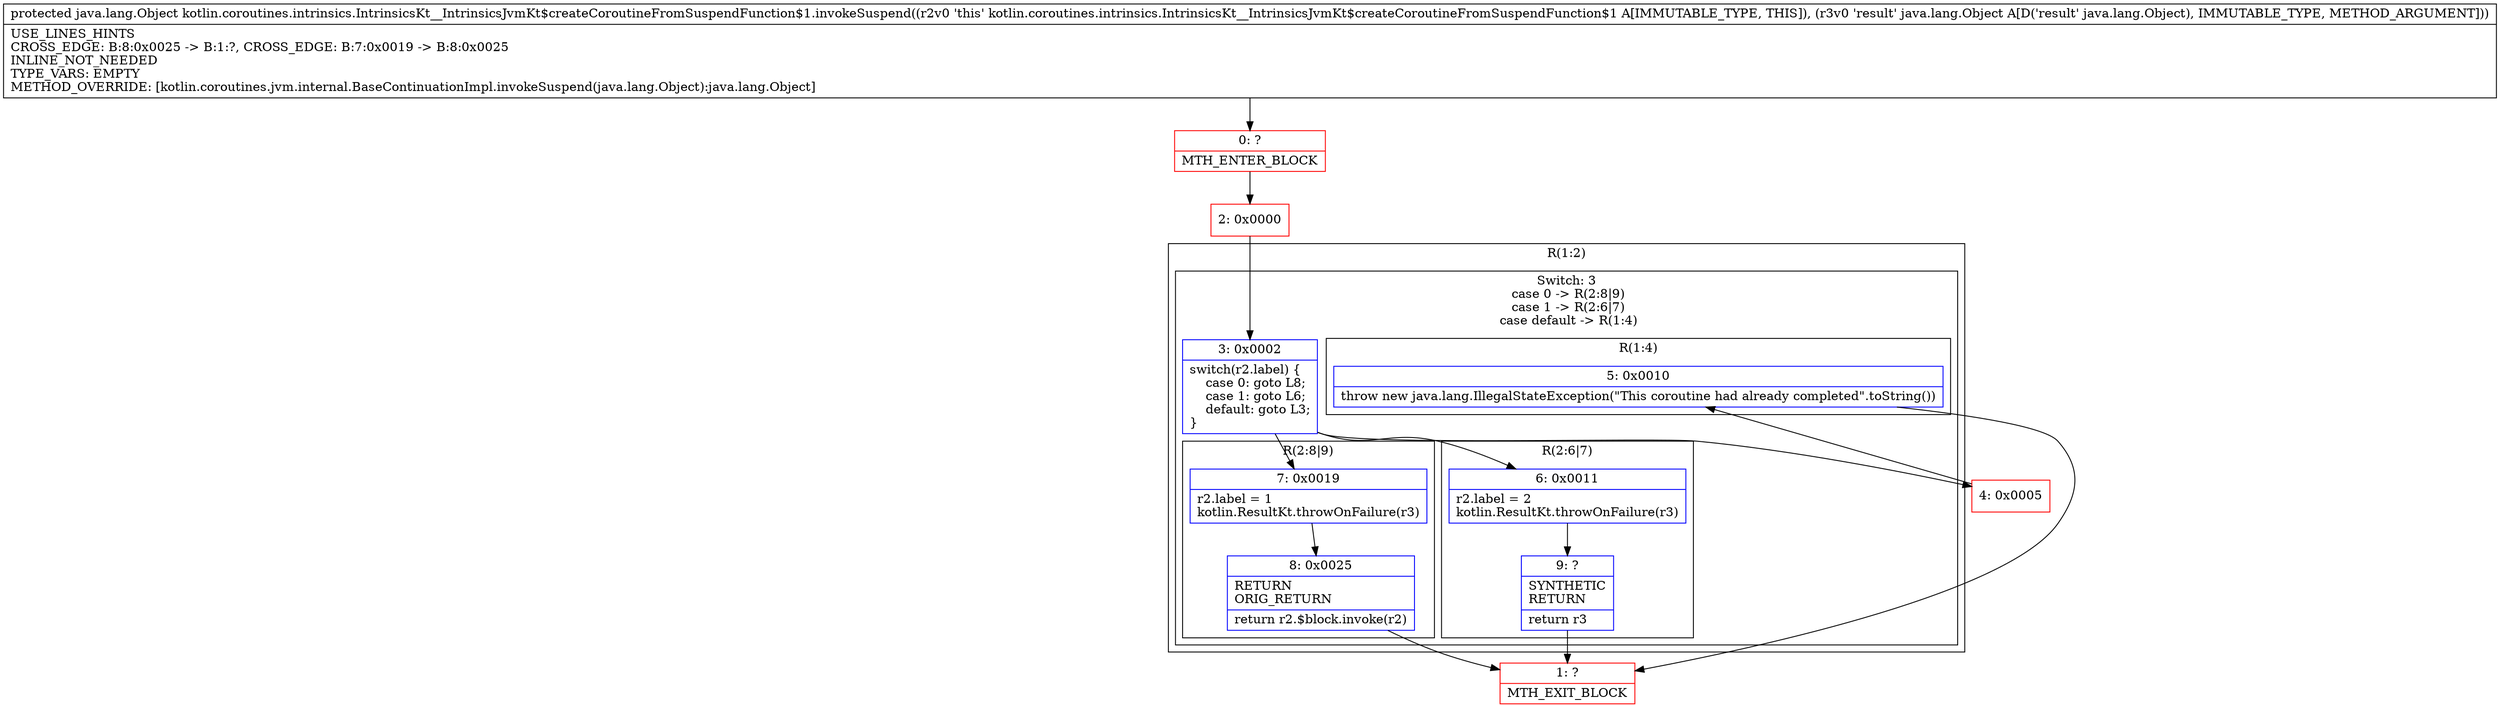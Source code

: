 digraph "CFG forkotlin.coroutines.intrinsics.IntrinsicsKt__IntrinsicsJvmKt$createCoroutineFromSuspendFunction$1.invokeSuspend(Ljava\/lang\/Object;)Ljava\/lang\/Object;" {
subgraph cluster_Region_493523720 {
label = "R(1:2)";
node [shape=record,color=blue];
subgraph cluster_SwitchRegion_927403984 {
label = "Switch: 3
 case 0 -> R(2:8|9)
 case 1 -> R(2:6|7)
 case default -> R(1:4)";
node [shape=record,color=blue];
Node_3 [shape=record,label="{3\:\ 0x0002|switch(r2.label) \{\l    case 0: goto L8;\l    case 1: goto L6;\l    default: goto L3;\l\}\l}"];
subgraph cluster_Region_13348544 {
label = "R(2:8|9)";
node [shape=record,color=blue];
Node_7 [shape=record,label="{7\:\ 0x0019|r2.label = 1\lkotlin.ResultKt.throwOnFailure(r3)\l}"];
Node_8 [shape=record,label="{8\:\ 0x0025|RETURN\lORIG_RETURN\l|return r2.$block.invoke(r2)\l}"];
}
subgraph cluster_Region_1720274617 {
label = "R(2:6|7)";
node [shape=record,color=blue];
Node_6 [shape=record,label="{6\:\ 0x0011|r2.label = 2\lkotlin.ResultKt.throwOnFailure(r3)\l}"];
Node_9 [shape=record,label="{9\:\ ?|SYNTHETIC\lRETURN\l|return r3\l}"];
}
subgraph cluster_Region_791835571 {
label = "R(1:4)";
node [shape=record,color=blue];
Node_5 [shape=record,label="{5\:\ 0x0010|throw new java.lang.IllegalStateException(\"This coroutine had already completed\".toString())\l}"];
}
}
}
Node_0 [shape=record,color=red,label="{0\:\ ?|MTH_ENTER_BLOCK\l}"];
Node_2 [shape=record,color=red,label="{2\:\ 0x0000}"];
Node_4 [shape=record,color=red,label="{4\:\ 0x0005}"];
Node_1 [shape=record,color=red,label="{1\:\ ?|MTH_EXIT_BLOCK\l}"];
MethodNode[shape=record,label="{protected java.lang.Object kotlin.coroutines.intrinsics.IntrinsicsKt__IntrinsicsJvmKt$createCoroutineFromSuspendFunction$1.invokeSuspend((r2v0 'this' kotlin.coroutines.intrinsics.IntrinsicsKt__IntrinsicsJvmKt$createCoroutineFromSuspendFunction$1 A[IMMUTABLE_TYPE, THIS]), (r3v0 'result' java.lang.Object A[D('result' java.lang.Object), IMMUTABLE_TYPE, METHOD_ARGUMENT]))  | USE_LINES_HINTS\lCROSS_EDGE: B:8:0x0025 \-\> B:1:?, CROSS_EDGE: B:7:0x0019 \-\> B:8:0x0025\lINLINE_NOT_NEEDED\lTYPE_VARS: EMPTY\lMETHOD_OVERRIDE: [kotlin.coroutines.jvm.internal.BaseContinuationImpl.invokeSuspend(java.lang.Object):java.lang.Object]\l}"];
MethodNode -> Node_0;Node_3 -> Node_4;
Node_3 -> Node_6;
Node_3 -> Node_7;
Node_7 -> Node_8;
Node_8 -> Node_1;
Node_6 -> Node_9;
Node_9 -> Node_1;
Node_5 -> Node_1;
Node_0 -> Node_2;
Node_2 -> Node_3;
Node_4 -> Node_5;
}

